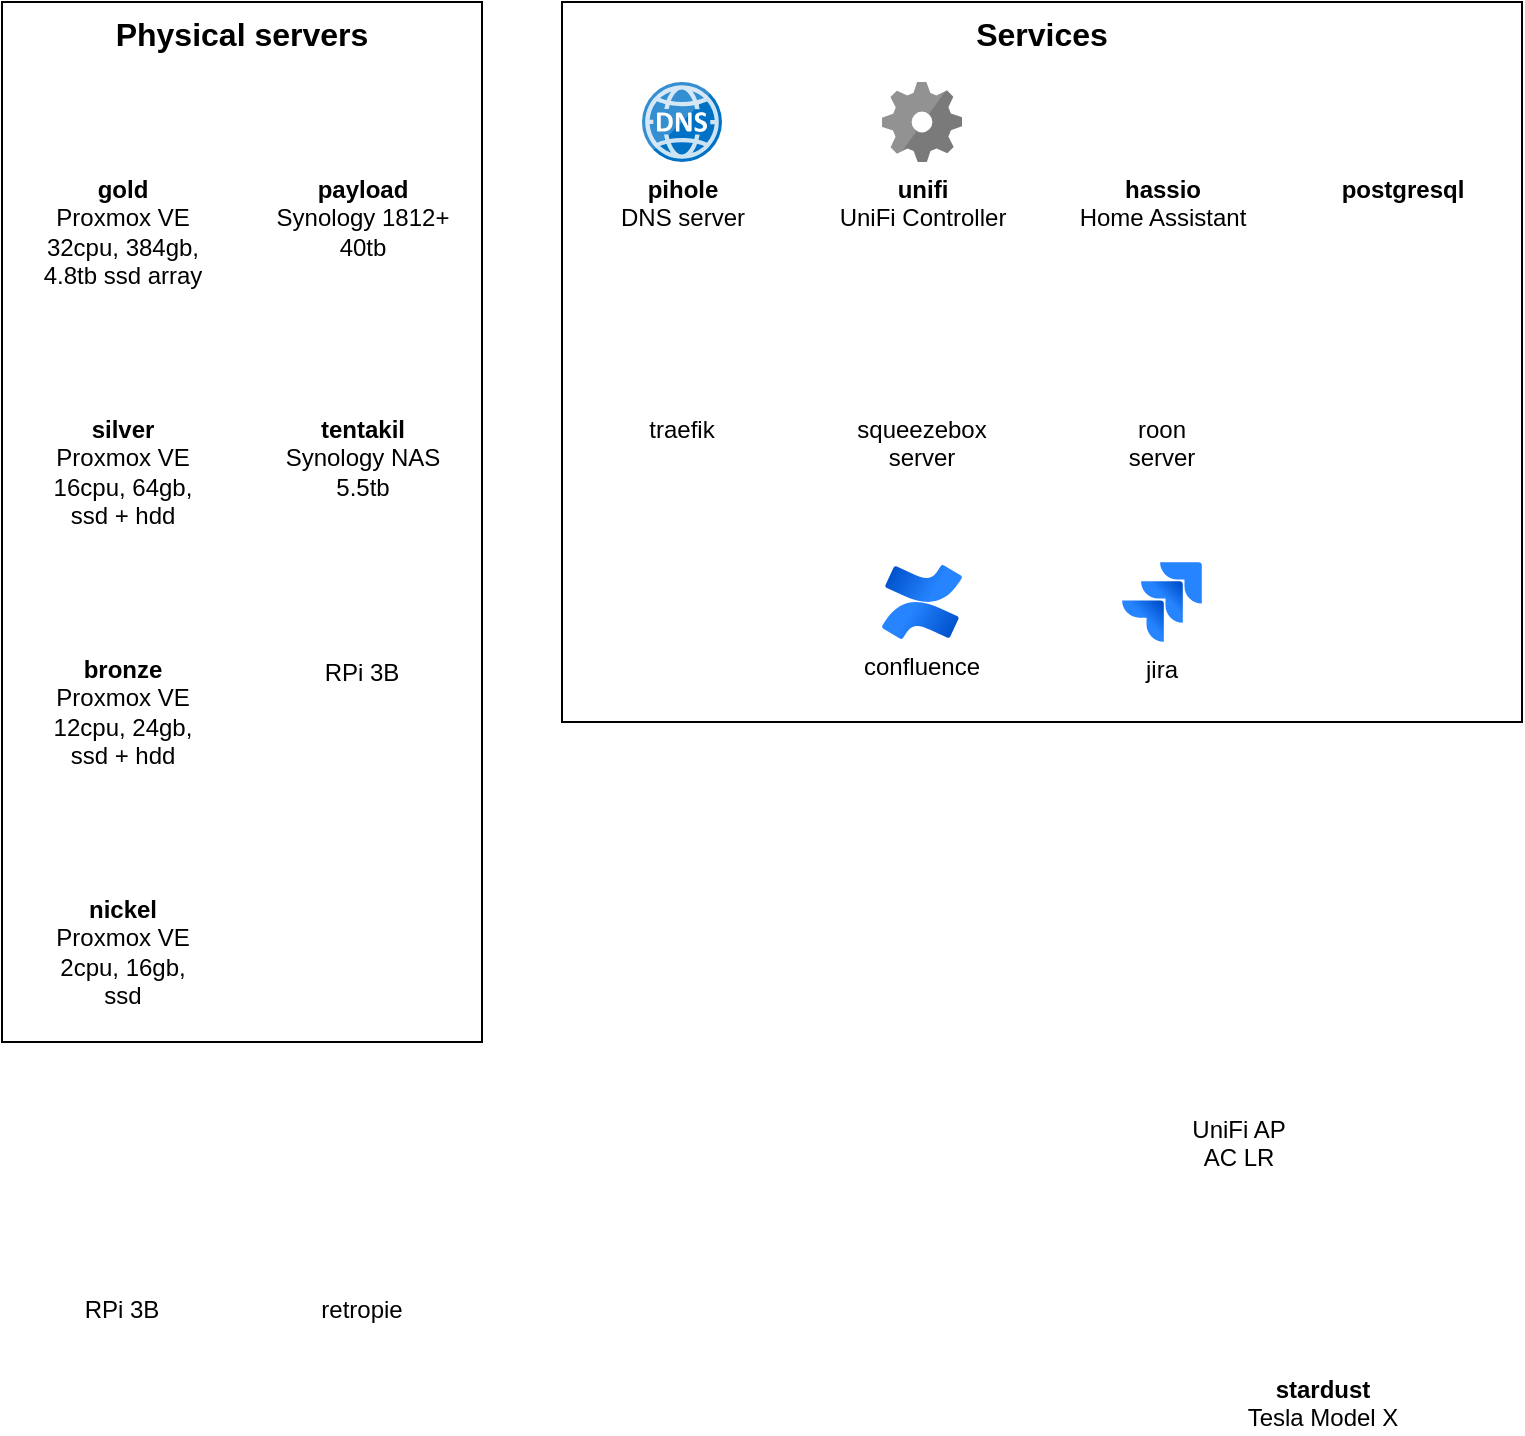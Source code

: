 <mxfile pages="1" version="11.1.5" type="github"><diagram id="fc4inPsKKncnEYqZq6jz" name="Page-1"><mxGraphModel dx="1378" dy="633" grid="1" gridSize="10" guides="1" tooltips="1" connect="1" arrows="1" fold="1" page="1" pageScale="1" pageWidth="850" pageHeight="1100" math="0" shadow="0"><root><mxCell id="0"/><mxCell id="1" parent="0"/><mxCell id="zcCKZ51vNkka2uzHVDS0-27" value="Services" style="rounded=0;whiteSpace=wrap;html=1;fillColor=none;verticalAlign=top;fontSize=16;fontStyle=1" vertex="1" parent="1"><mxGeometry x="320" y="80" width="480" height="360" as="geometry"/></mxCell><mxCell id="zcCKZ51vNkka2uzHVDS0-2" value="Physical servers" style="rounded=0;whiteSpace=wrap;html=1;fillColor=none;verticalAlign=top;fontSize=16;fontStyle=1" vertex="1" parent="1"><mxGeometry x="40" y="80" width="240" height="520" as="geometry"/></mxCell><mxCell id="UF4dyFxpuqHmrI4-T7yg-1" value="&lt;b&gt;gold&lt;/b&gt;&lt;br&gt;Proxmox VE&lt;br&gt;32cpu, 384gb,&lt;br&gt;4.8tb ssd array" style="shape=image;html=1;verticalAlign=top;verticalLabelPosition=bottom;labelBackgroundColor=#ffffff;imageAspect=0;aspect=fixed;image=https://cdn4.iconfinder.com/data/icons/logos-brands-5/24/proxmox-128.png" parent="1" vertex="1"><mxGeometry x="80" y="120" width="40" height="40" as="geometry"/></mxCell><mxCell id="UF4dyFxpuqHmrI4-T7yg-5" value="&lt;b&gt;bronze&lt;/b&gt;&lt;br&gt;Proxmox VE&lt;br&gt;12cpu, 24gb,&lt;br&gt;ssd + hdd" style="shape=image;html=1;verticalAlign=top;verticalLabelPosition=bottom;labelBackgroundColor=#ffffff;imageAspect=0;aspect=fixed;image=https://cdn4.iconfinder.com/data/icons/logos-brands-5/24/proxmox-128.png" parent="1" vertex="1"><mxGeometry x="80" y="360" width="40" height="40" as="geometry"/></mxCell><mxCell id="UF4dyFxpuqHmrI4-T7yg-6" value="&lt;b&gt;silver&lt;/b&gt;&lt;br&gt;Proxmox VE&lt;br&gt;16cpu, 64gb,&lt;br&gt;ssd + hdd" style="shape=image;html=1;verticalAlign=top;verticalLabelPosition=bottom;labelBackgroundColor=#ffffff;imageAspect=0;aspect=fixed;image=https://cdn4.iconfinder.com/data/icons/logos-brands-5/24/proxmox-128.png" parent="1" vertex="1"><mxGeometry x="80" y="240" width="40" height="40" as="geometry"/></mxCell><mxCell id="UF4dyFxpuqHmrI4-T7yg-7" value="&lt;b&gt;nickel&lt;/b&gt;&lt;br&gt;Proxmox VE&lt;br&gt;2cpu, 16gb,&lt;br&gt;ssd" style="shape=image;html=1;verticalAlign=top;verticalLabelPosition=bottom;labelBackgroundColor=#ffffff;imageAspect=0;aspect=fixed;image=https://cdn4.iconfinder.com/data/icons/logos-brands-5/24/proxmox-128.png" parent="1" vertex="1"><mxGeometry x="80" y="480" width="40" height="40" as="geometry"/></mxCell><mxCell id="zcCKZ51vNkka2uzHVDS0-3" value="&lt;b&gt;payload&lt;/b&gt;&lt;br&gt;Synology 1812+&lt;br&gt;40tb" style="shape=image;html=1;verticalAlign=top;verticalLabelPosition=bottom;labelBackgroundColor=#ffffff;imageAspect=0;aspect=fixed;image=https://cdn0.iconfinder.com/data/icons/windows8_icons/26/nas.png" vertex="1" parent="1"><mxGeometry x="200" y="120" width="40" height="40" as="geometry"/></mxCell><mxCell id="zcCKZ51vNkka2uzHVDS0-4" value="&lt;b&gt;tentakil&lt;/b&gt;&lt;br&gt;Synology NAS&lt;br&gt;5.5tb" style="shape=image;html=1;verticalAlign=top;verticalLabelPosition=bottom;labelBackgroundColor=#ffffff;imageAspect=0;aspect=fixed;image=https://cdn0.iconfinder.com/data/icons/windows8_icons/26/nas.png" vertex="1" parent="1"><mxGeometry x="200" y="240" width="40" height="40" as="geometry"/></mxCell><mxCell id="zcCKZ51vNkka2uzHVDS0-6" value="&lt;div&gt;&lt;b&gt;pihole&lt;/b&gt;&lt;/div&gt;&lt;div&gt;DNS server&lt;br&gt;&lt;/div&gt;" style="aspect=fixed;html=1;perimeter=none;align=center;shadow=0;dashed=0;image;fontSize=12;image=img/lib/mscae/DNS.svg;" vertex="1" parent="1"><mxGeometry x="360" y="120" width="40" height="40" as="geometry"/></mxCell><mxCell id="zcCKZ51vNkka2uzHVDS0-7" value="&lt;b&gt;hassio&lt;/b&gt;&lt;br&gt;Home Assistant" style="shape=image;html=1;verticalAlign=top;verticalLabelPosition=bottom;labelBackgroundColor=#ffffff;imageAspect=0;aspect=fixed;image=https://cdn3.iconfinder.com/data/icons/tango-icon-library/48/go-home-128.png" vertex="1" parent="1"><mxGeometry x="600" y="120" width="40" height="40" as="geometry"/></mxCell><mxCell id="zcCKZ51vNkka2uzHVDS0-13" value="&lt;b&gt;unifi&lt;/b&gt;&lt;br&gt;UniFi Controller" style="aspect=fixed;html=1;perimeter=none;align=center;shadow=0;dashed=0;image;fontSize=12;image=img/lib/mscae/GearAlternate_2.svg;fillColor=none;" vertex="1" parent="1"><mxGeometry x="480" y="120" width="40" height="40" as="geometry"/></mxCell><mxCell id="zcCKZ51vNkka2uzHVDS0-14" value="&lt;b&gt;postgresql&lt;/b&gt;" style="shape=image;html=1;verticalAlign=top;verticalLabelPosition=bottom;labelBackgroundColor=#ffffff;imageAspect=0;aspect=fixed;image=https://cdn4.iconfinder.com/data/icons/logos-brands-5/24/postgresql-128.png;fillColor=none;" vertex="1" parent="1"><mxGeometry x="720" y="120" width="40" height="40" as="geometry"/></mxCell><mxCell id="zcCKZ51vNkka2uzHVDS0-15" value="jira" style="image;image=img/lib/atlassian/Jira_Logo.svg;fillColor=none;" vertex="1" parent="1"><mxGeometry x="600" y="360" width="40" height="40" as="geometry"/></mxCell><mxCell id="zcCKZ51vNkka2uzHVDS0-16" value="confluence" style="image;image=img/lib/atlassian/Confluence_Logo.svg;fillColor=none;" vertex="1" parent="1"><mxGeometry x="480" y="361.5" width="40" height="37" as="geometry"/></mxCell><mxCell id="zcCKZ51vNkka2uzHVDS0-19" value="&lt;b&gt;stardust&lt;/b&gt;&lt;br&gt;Tesla Model X" style="shape=image;html=1;verticalAlign=top;verticalLabelPosition=bottom;labelBackgroundColor=#ffffff;imageAspect=0;aspect=fixed;image=https://cdn3.iconfinder.com/data/icons/popular-services-brands-vol-2/512/tesla-128.png;fillColor=none;" vertex="1" parent="1"><mxGeometry x="680" y="720" width="40" height="40" as="geometry"/></mxCell><mxCell id="zcCKZ51vNkka2uzHVDS0-24" value="UniFi AP&#xA;AC LR" style="shape=image;verticalLabelPosition=bottom;labelBackgroundColor=#ffffff;verticalAlign=top;aspect=fixed;imageAspect=0;image=https://image.coolblue.be/422x390/products/779649;" vertex="1" parent="1"><mxGeometry x="637" y="590" width="43" height="40" as="geometry"/></mxCell><mxCell id="zcCKZ51vNkka2uzHVDS0-33" value="traefik" style="shape=image;verticalLabelPosition=bottom;labelBackgroundColor=#ffffff;verticalAlign=top;aspect=fixed;imageAspect=0;image=https://pbs.twimg.com/media/CcZdW37UcAA9DZz.png;" vertex="1" parent="1"><mxGeometry x="360" y="240" width="40" height="40" as="geometry"/></mxCell><mxCell id="zcCKZ51vNkka2uzHVDS0-34" value="RPi 3B" style="shape=image;verticalLabelPosition=bottom;labelBackgroundColor=#ffffff;verticalAlign=top;aspect=fixed;imageAspect=0;image=https://www.raspberrypi.org/app/uploads/2018/03/RPi-Logo-Reg-SCREEN.png;" vertex="1" parent="1"><mxGeometry x="204" y="361.5" width="32" height="40" as="geometry"/></mxCell><mxCell id="zcCKZ51vNkka2uzHVDS0-35" value="RPi 3B" style="shape=image;verticalLabelPosition=bottom;labelBackgroundColor=#ffffff;verticalAlign=top;aspect=fixed;imageAspect=0;image=https://www.raspberrypi.org/app/uploads/2018/03/RPi-Logo-Reg-SCREEN.png;" vertex="1" parent="1"><mxGeometry x="84" y="680" width="32" height="40" as="geometry"/></mxCell><mxCell id="zcCKZ51vNkka2uzHVDS0-36" value="retropie" style="shape=image;verticalLabelPosition=bottom;labelBackgroundColor=#ffffff;verticalAlign=top;aspect=fixed;imageAspect=0;image=https://avatars3.githubusercontent.com/u/11378204?s=400&amp;v=4;" vertex="1" parent="1"><mxGeometry x="200" y="680" width="40" height="40" as="geometry"/></mxCell><mxCell id="zcCKZ51vNkka2uzHVDS0-38" value="squeezebox&#xA;server" style="shape=image;verticalLabelPosition=bottom;labelBackgroundColor=#ffffff;verticalAlign=top;aspect=fixed;imageAspect=0;image=http://wiki.slimdevices.com/uploads/thumb/5/58/ControllerAppIcon.png/200px-ControllerAppIcon.png;" vertex="1" parent="1"><mxGeometry x="480" y="240" width="40" height="40" as="geometry"/></mxCell><mxCell id="zcCKZ51vNkka2uzHVDS0-39" value="roon&#xA;server" style="shape=image;verticalLabelPosition=bottom;labelBackgroundColor=#ffffff;verticalAlign=top;aspect=fixed;imageAspect=0;image=https://kotonohanoana.com/wp-content/uploads/2015/10/3f19eff38cd44c14c33ee80b94766c48.jpg;" vertex="1" parent="1"><mxGeometry x="600" y="240" width="40" height="40" as="geometry"/></mxCell></root></mxGraphModel></diagram></mxfile>